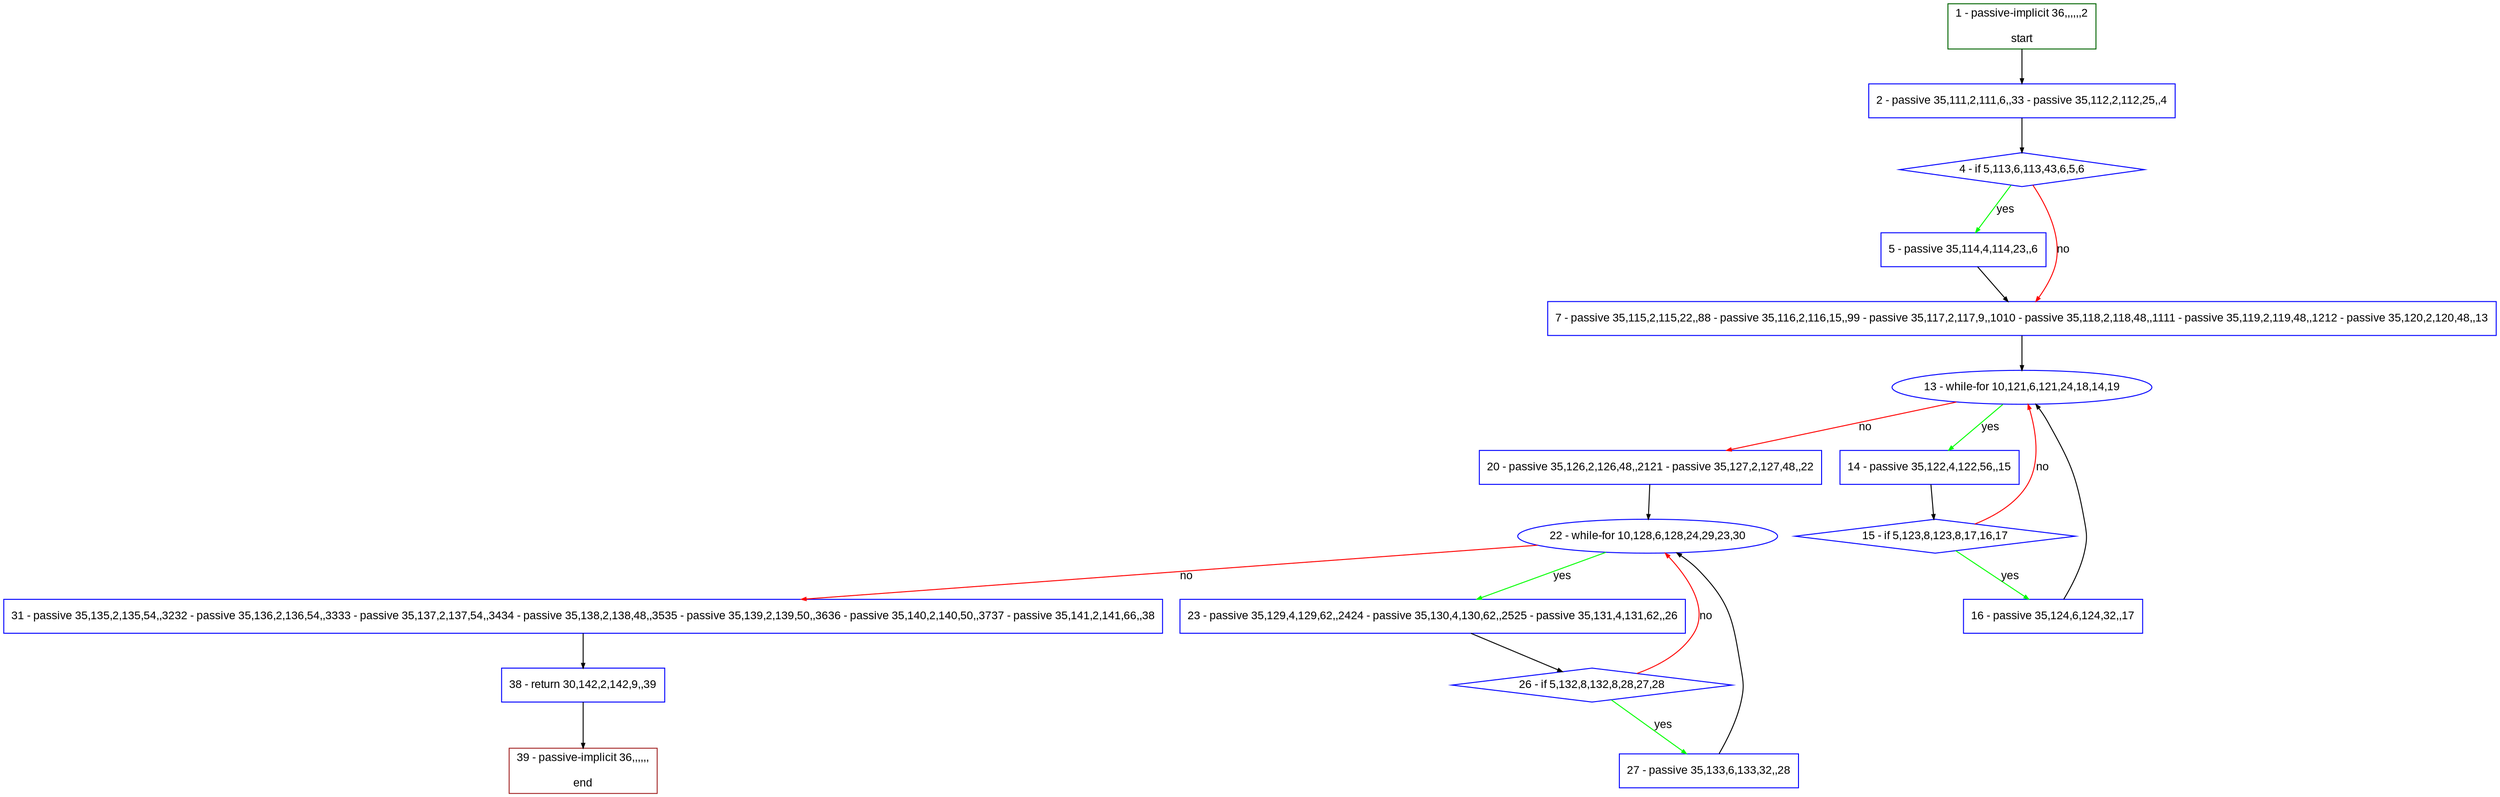 digraph "" {
  graph [pack="true", label="", fontsize="12", packmode="clust", fontname="Arial", fillcolor="#FFFFCC", bgcolor="white", style="rounded,filled", compound="true"];
  node [node_initialized="no", label="", color="grey", fontsize="12", fillcolor="white", fontname="Arial", style="filled", shape="rectangle", compound="true", fixedsize="false"];
  edge [fontcolor="black", arrowhead="normal", arrowtail="none", arrowsize="0.5", ltail="", label="", color="black", fontsize="12", lhead="", fontname="Arial", dir="forward", compound="true"];
  __N1 [label="2 - passive 35,111,2,111,6,,33 - passive 35,112,2,112,25,,4", color="#0000ff", fillcolor="#ffffff", style="filled", shape="box"];
  __N2 [label="1 - passive-implicit 36,,,,,,2\n\nstart", color="#006400", fillcolor="#ffffff", style="filled", shape="box"];
  __N3 [label="4 - if 5,113,6,113,43,6,5,6", color="#0000ff", fillcolor="#ffffff", style="filled", shape="diamond"];
  __N4 [label="5 - passive 35,114,4,114,23,,6", color="#0000ff", fillcolor="#ffffff", style="filled", shape="box"];
  __N5 [label="7 - passive 35,115,2,115,22,,88 - passive 35,116,2,116,15,,99 - passive 35,117,2,117,9,,1010 - passive 35,118,2,118,48,,1111 - passive 35,119,2,119,48,,1212 - passive 35,120,2,120,48,,13", color="#0000ff", fillcolor="#ffffff", style="filled", shape="box"];
  __N6 [label="13 - while-for 10,121,6,121,24,18,14,19", color="#0000ff", fillcolor="#ffffff", style="filled", shape="oval"];
  __N7 [label="14 - passive 35,122,4,122,56,,15", color="#0000ff", fillcolor="#ffffff", style="filled", shape="box"];
  __N8 [label="20 - passive 35,126,2,126,48,,2121 - passive 35,127,2,127,48,,22", color="#0000ff", fillcolor="#ffffff", style="filled", shape="box"];
  __N9 [label="15 - if 5,123,8,123,8,17,16,17", color="#0000ff", fillcolor="#ffffff", style="filled", shape="diamond"];
  __N10 [label="16 - passive 35,124,6,124,32,,17", color="#0000ff", fillcolor="#ffffff", style="filled", shape="box"];
  __N11 [label="22 - while-for 10,128,6,128,24,29,23,30", color="#0000ff", fillcolor="#ffffff", style="filled", shape="oval"];
  __N12 [label="23 - passive 35,129,4,129,62,,2424 - passive 35,130,4,130,62,,2525 - passive 35,131,4,131,62,,26", color="#0000ff", fillcolor="#ffffff", style="filled", shape="box"];
  __N13 [label="31 - passive 35,135,2,135,54,,3232 - passive 35,136,2,136,54,,3333 - passive 35,137,2,137,54,,3434 - passive 35,138,2,138,48,,3535 - passive 35,139,2,139,50,,3636 - passive 35,140,2,140,50,,3737 - passive 35,141,2,141,66,,38", color="#0000ff", fillcolor="#ffffff", style="filled", shape="box"];
  __N14 [label="26 - if 5,132,8,132,8,28,27,28", color="#0000ff", fillcolor="#ffffff", style="filled", shape="diamond"];
  __N15 [label="27 - passive 35,133,6,133,32,,28", color="#0000ff", fillcolor="#ffffff", style="filled", shape="box"];
  __N16 [label="38 - return 30,142,2,142,9,,39", color="#0000ff", fillcolor="#ffffff", style="filled", shape="box"];
  __N17 [label="39 - passive-implicit 36,,,,,,\n\nend", color="#a52a2a", fillcolor="#ffffff", style="filled", shape="box"];
  __N2 -> __N1 [arrowhead="normal", arrowtail="none", color="#000000", label="", dir="forward"];
  __N1 -> __N3 [arrowhead="normal", arrowtail="none", color="#000000", label="", dir="forward"];
  __N3 -> __N4 [arrowhead="normal", arrowtail="none", color="#00ff00", label="yes", dir="forward"];
  __N3 -> __N5 [arrowhead="normal", arrowtail="none", color="#ff0000", label="no", dir="forward"];
  __N4 -> __N5 [arrowhead="normal", arrowtail="none", color="#000000", label="", dir="forward"];
  __N5 -> __N6 [arrowhead="normal", arrowtail="none", color="#000000", label="", dir="forward"];
  __N6 -> __N7 [arrowhead="normal", arrowtail="none", color="#00ff00", label="yes", dir="forward"];
  __N6 -> __N8 [arrowhead="normal", arrowtail="none", color="#ff0000", label="no", dir="forward"];
  __N7 -> __N9 [arrowhead="normal", arrowtail="none", color="#000000", label="", dir="forward"];
  __N9 -> __N6 [arrowhead="normal", arrowtail="none", color="#ff0000", label="no", dir="forward"];
  __N9 -> __N10 [arrowhead="normal", arrowtail="none", color="#00ff00", label="yes", dir="forward"];
  __N10 -> __N6 [arrowhead="normal", arrowtail="none", color="#000000", label="", dir="forward"];
  __N8 -> __N11 [arrowhead="normal", arrowtail="none", color="#000000", label="", dir="forward"];
  __N11 -> __N12 [arrowhead="normal", arrowtail="none", color="#00ff00", label="yes", dir="forward"];
  __N11 -> __N13 [arrowhead="normal", arrowtail="none", color="#ff0000", label="no", dir="forward"];
  __N12 -> __N14 [arrowhead="normal", arrowtail="none", color="#000000", label="", dir="forward"];
  __N14 -> __N11 [arrowhead="normal", arrowtail="none", color="#ff0000", label="no", dir="forward"];
  __N14 -> __N15 [arrowhead="normal", arrowtail="none", color="#00ff00", label="yes", dir="forward"];
  __N15 -> __N11 [arrowhead="normal", arrowtail="none", color="#000000", label="", dir="forward"];
  __N13 -> __N16 [arrowhead="normal", arrowtail="none", color="#000000", label="", dir="forward"];
  __N16 -> __N17 [arrowhead="normal", arrowtail="none", color="#000000", label="", dir="forward"];
}
